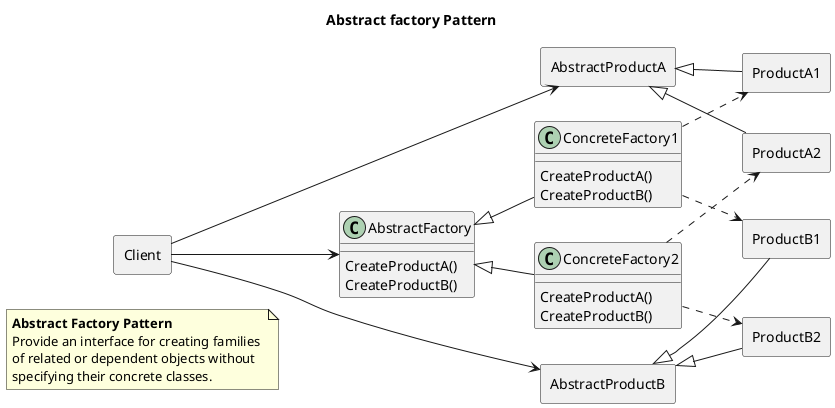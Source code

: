 @startuml

left to right direction
allowmixing

title Abstract factory Pattern

note as general
    <b>Abstract Factory Pattern
    Provide an interface for creating families 
    of related or dependent objects without
    specifying their concrete classes.
end note

class AbstractFactory
class ConcreteFactory1
class ConcreteFactory2

rectangle Client

rectangle AbstractProductA
rectangle ProductA1
rectangle ProductA2

rectangle AbstractProductB
rectangle ProductB1
rectangle ProductB2

AbstractFactory : CreateProductA()
AbstractFactory : CreateProductB()

ConcreteFactory1 : CreateProductA()
ConcreteFactory1 : CreateProductB()

ConcreteFactory2 : CreateProductA()
ConcreteFactory2 : CreateProductB()

Client --> AbstractFactory
Client --> AbstractProductA
Client --> AbstractProductB

AbstractProductA <|-- ProductA1
AbstractProductA <|-- ProductA2

AbstractProductB <|-- ProductB1
AbstractProductB <|-- ProductB2

AbstractFactory <|-- ConcreteFactory1
AbstractFactory <|-- ConcreteFactory2

ConcreteFactory2 ..> ProductA2
ConcreteFactory2 ..> ProductB2

ConcreteFactory1 ..> ProductA1
ConcreteFactory1 ..> ProductB1

@enduml
